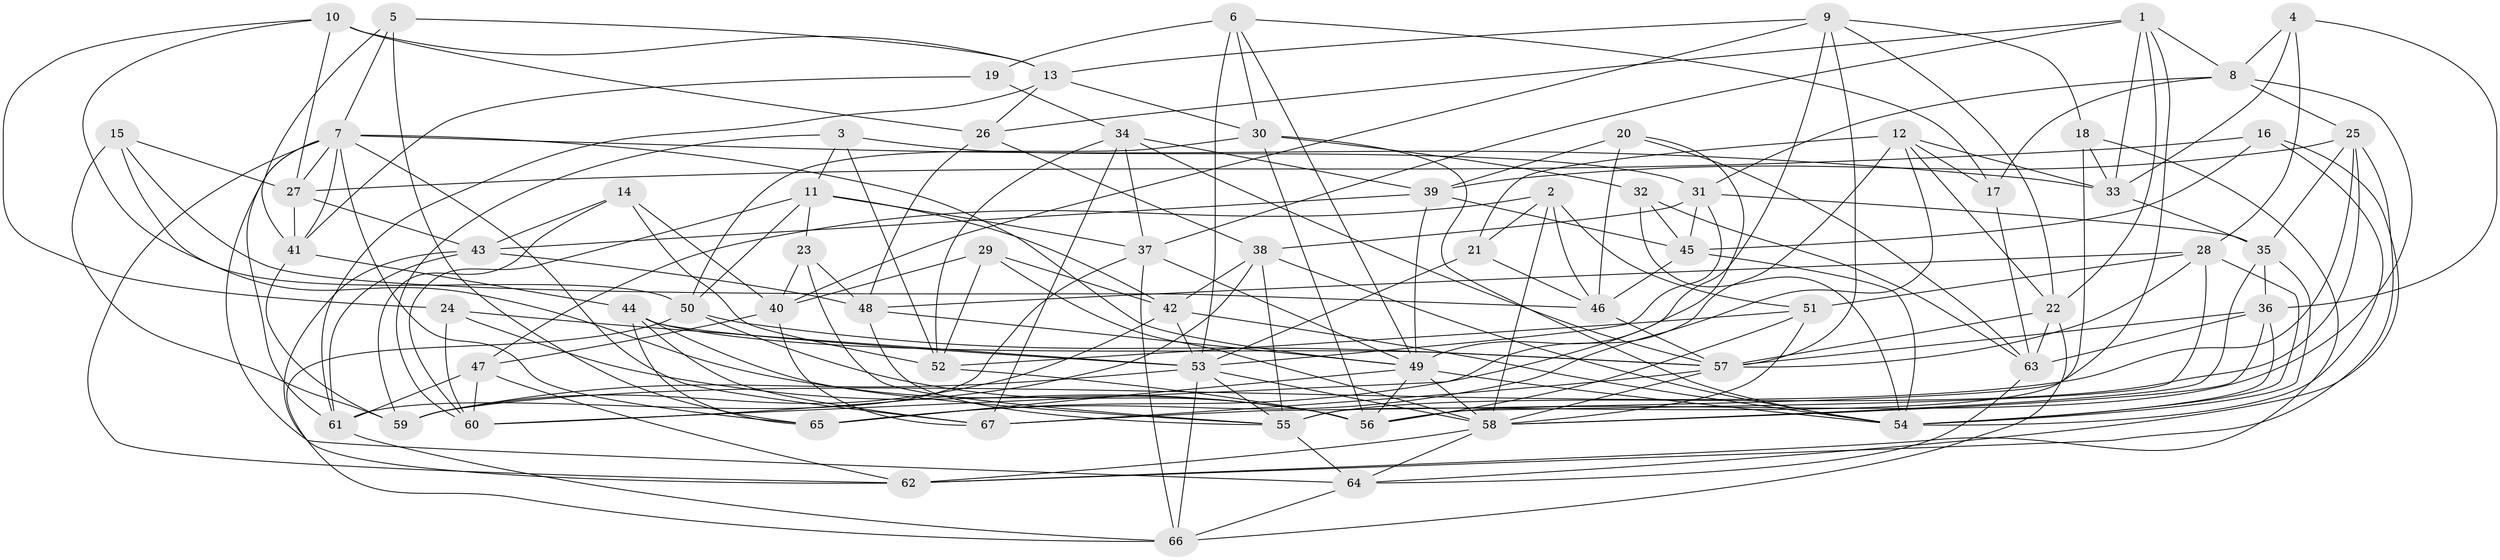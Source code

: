 // original degree distribution, {4: 1.0}
// Generated by graph-tools (version 1.1) at 2025/26/03/09/25 03:26:53]
// undirected, 67 vertices, 197 edges
graph export_dot {
graph [start="1"]
  node [color=gray90,style=filled];
  1;
  2;
  3;
  4;
  5;
  6;
  7;
  8;
  9;
  10;
  11;
  12;
  13;
  14;
  15;
  16;
  17;
  18;
  19;
  20;
  21;
  22;
  23;
  24;
  25;
  26;
  27;
  28;
  29;
  30;
  31;
  32;
  33;
  34;
  35;
  36;
  37;
  38;
  39;
  40;
  41;
  42;
  43;
  44;
  45;
  46;
  47;
  48;
  49;
  50;
  51;
  52;
  53;
  54;
  55;
  56;
  57;
  58;
  59;
  60;
  61;
  62;
  63;
  64;
  65;
  66;
  67;
  1 -- 8 [weight=1.0];
  1 -- 22 [weight=1.0];
  1 -- 26 [weight=1.0];
  1 -- 33 [weight=1.0];
  1 -- 37 [weight=1.0];
  1 -- 67 [weight=1.0];
  2 -- 21 [weight=1.0];
  2 -- 46 [weight=1.0];
  2 -- 47 [weight=2.0];
  2 -- 51 [weight=1.0];
  2 -- 58 [weight=1.0];
  3 -- 11 [weight=1.0];
  3 -- 31 [weight=1.0];
  3 -- 52 [weight=1.0];
  3 -- 60 [weight=1.0];
  4 -- 8 [weight=1.0];
  4 -- 28 [weight=1.0];
  4 -- 33 [weight=1.0];
  4 -- 36 [weight=1.0];
  5 -- 7 [weight=1.0];
  5 -- 13 [weight=1.0];
  5 -- 41 [weight=1.0];
  5 -- 65 [weight=1.0];
  6 -- 17 [weight=1.0];
  6 -- 19 [weight=2.0];
  6 -- 30 [weight=1.0];
  6 -- 49 [weight=1.0];
  6 -- 53 [weight=1.0];
  7 -- 27 [weight=1.0];
  7 -- 33 [weight=1.0];
  7 -- 41 [weight=1.0];
  7 -- 49 [weight=1.0];
  7 -- 61 [weight=1.0];
  7 -- 62 [weight=1.0];
  7 -- 64 [weight=1.0];
  7 -- 65 [weight=1.0];
  7 -- 67 [weight=1.0];
  8 -- 17 [weight=1.0];
  8 -- 25 [weight=1.0];
  8 -- 31 [weight=1.0];
  8 -- 56 [weight=1.0];
  9 -- 13 [weight=1.0];
  9 -- 18 [weight=1.0];
  9 -- 22 [weight=1.0];
  9 -- 40 [weight=1.0];
  9 -- 49 [weight=1.0];
  9 -- 57 [weight=1.0];
  10 -- 13 [weight=1.0];
  10 -- 24 [weight=1.0];
  10 -- 26 [weight=2.0];
  10 -- 27 [weight=1.0];
  10 -- 50 [weight=1.0];
  11 -- 23 [weight=1.0];
  11 -- 37 [weight=1.0];
  11 -- 42 [weight=1.0];
  11 -- 50 [weight=1.0];
  11 -- 60 [weight=1.0];
  12 -- 17 [weight=1.0];
  12 -- 21 [weight=1.0];
  12 -- 22 [weight=1.0];
  12 -- 33 [weight=1.0];
  12 -- 60 [weight=1.0];
  12 -- 65 [weight=1.0];
  13 -- 26 [weight=1.0];
  13 -- 30 [weight=1.0];
  13 -- 61 [weight=1.0];
  14 -- 40 [weight=1.0];
  14 -- 43 [weight=1.0];
  14 -- 52 [weight=1.0];
  14 -- 59 [weight=1.0];
  15 -- 27 [weight=1.0];
  15 -- 46 [weight=1.0];
  15 -- 56 [weight=1.0];
  15 -- 59 [weight=1.0];
  16 -- 27 [weight=1.0];
  16 -- 45 [weight=1.0];
  16 -- 54 [weight=1.0];
  16 -- 64 [weight=1.0];
  17 -- 63 [weight=1.0];
  18 -- 33 [weight=1.0];
  18 -- 55 [weight=1.0];
  18 -- 62 [weight=1.0];
  19 -- 34 [weight=1.0];
  19 -- 41 [weight=1.0];
  20 -- 39 [weight=1.0];
  20 -- 46 [weight=1.0];
  20 -- 63 [weight=1.0];
  20 -- 65 [weight=1.0];
  21 -- 46 [weight=1.0];
  21 -- 53 [weight=1.0];
  22 -- 57 [weight=1.0];
  22 -- 63 [weight=1.0];
  22 -- 66 [weight=1.0];
  23 -- 40 [weight=1.0];
  23 -- 48 [weight=1.0];
  23 -- 55 [weight=1.0];
  24 -- 53 [weight=1.0];
  24 -- 56 [weight=1.0];
  24 -- 60 [weight=1.0];
  25 -- 35 [weight=1.0];
  25 -- 39 [weight=1.0];
  25 -- 55 [weight=1.0];
  25 -- 59 [weight=1.0];
  25 -- 62 [weight=1.0];
  26 -- 38 [weight=1.0];
  26 -- 48 [weight=1.0];
  27 -- 41 [weight=1.0];
  27 -- 43 [weight=1.0];
  28 -- 48 [weight=1.0];
  28 -- 51 [weight=1.0];
  28 -- 54 [weight=1.0];
  28 -- 56 [weight=1.0];
  28 -- 57 [weight=1.0];
  29 -- 40 [weight=1.0];
  29 -- 42 [weight=1.0];
  29 -- 52 [weight=1.0];
  29 -- 58 [weight=1.0];
  30 -- 32 [weight=1.0];
  30 -- 50 [weight=1.0];
  30 -- 54 [weight=1.0];
  30 -- 56 [weight=1.0];
  31 -- 35 [weight=1.0];
  31 -- 38 [weight=1.0];
  31 -- 45 [weight=1.0];
  31 -- 53 [weight=1.0];
  32 -- 45 [weight=1.0];
  32 -- 54 [weight=1.0];
  32 -- 63 [weight=1.0];
  33 -- 35 [weight=1.0];
  34 -- 37 [weight=1.0];
  34 -- 39 [weight=1.0];
  34 -- 52 [weight=1.0];
  34 -- 57 [weight=1.0];
  34 -- 67 [weight=1.0];
  35 -- 36 [weight=1.0];
  35 -- 54 [weight=1.0];
  35 -- 58 [weight=1.0];
  36 -- 54 [weight=1.0];
  36 -- 57 [weight=1.0];
  36 -- 58 [weight=1.0];
  36 -- 63 [weight=1.0];
  37 -- 49 [weight=1.0];
  37 -- 61 [weight=1.0];
  37 -- 66 [weight=1.0];
  38 -- 42 [weight=1.0];
  38 -- 54 [weight=1.0];
  38 -- 55 [weight=1.0];
  38 -- 60 [weight=1.0];
  39 -- 43 [weight=1.0];
  39 -- 45 [weight=1.0];
  39 -- 49 [weight=1.0];
  40 -- 47 [weight=1.0];
  40 -- 67 [weight=1.0];
  41 -- 44 [weight=1.0];
  41 -- 59 [weight=1.0];
  42 -- 53 [weight=1.0];
  42 -- 54 [weight=1.0];
  42 -- 59 [weight=1.0];
  43 -- 48 [weight=1.0];
  43 -- 61 [weight=1.0];
  43 -- 62 [weight=1.0];
  44 -- 53 [weight=1.0];
  44 -- 55 [weight=1.0];
  44 -- 57 [weight=1.0];
  44 -- 65 [weight=1.0];
  44 -- 67 [weight=1.0];
  45 -- 46 [weight=1.0];
  45 -- 54 [weight=1.0];
  46 -- 57 [weight=1.0];
  47 -- 60 [weight=1.0];
  47 -- 61 [weight=1.0];
  47 -- 62 [weight=1.0];
  48 -- 49 [weight=1.0];
  48 -- 55 [weight=1.0];
  49 -- 54 [weight=1.0];
  49 -- 56 [weight=1.0];
  49 -- 58 [weight=1.0];
  49 -- 65 [weight=1.0];
  50 -- 56 [weight=1.0];
  50 -- 57 [weight=1.0];
  50 -- 66 [weight=1.0];
  51 -- 52 [weight=1.0];
  51 -- 56 [weight=2.0];
  51 -- 58 [weight=1.0];
  52 -- 56 [weight=1.0];
  53 -- 55 [weight=1.0];
  53 -- 58 [weight=1.0];
  53 -- 59 [weight=1.0];
  53 -- 66 [weight=1.0];
  55 -- 64 [weight=1.0];
  57 -- 58 [weight=1.0];
  57 -- 67 [weight=1.0];
  58 -- 62 [weight=1.0];
  58 -- 64 [weight=1.0];
  61 -- 66 [weight=1.0];
  63 -- 64 [weight=1.0];
  64 -- 66 [weight=1.0];
}
